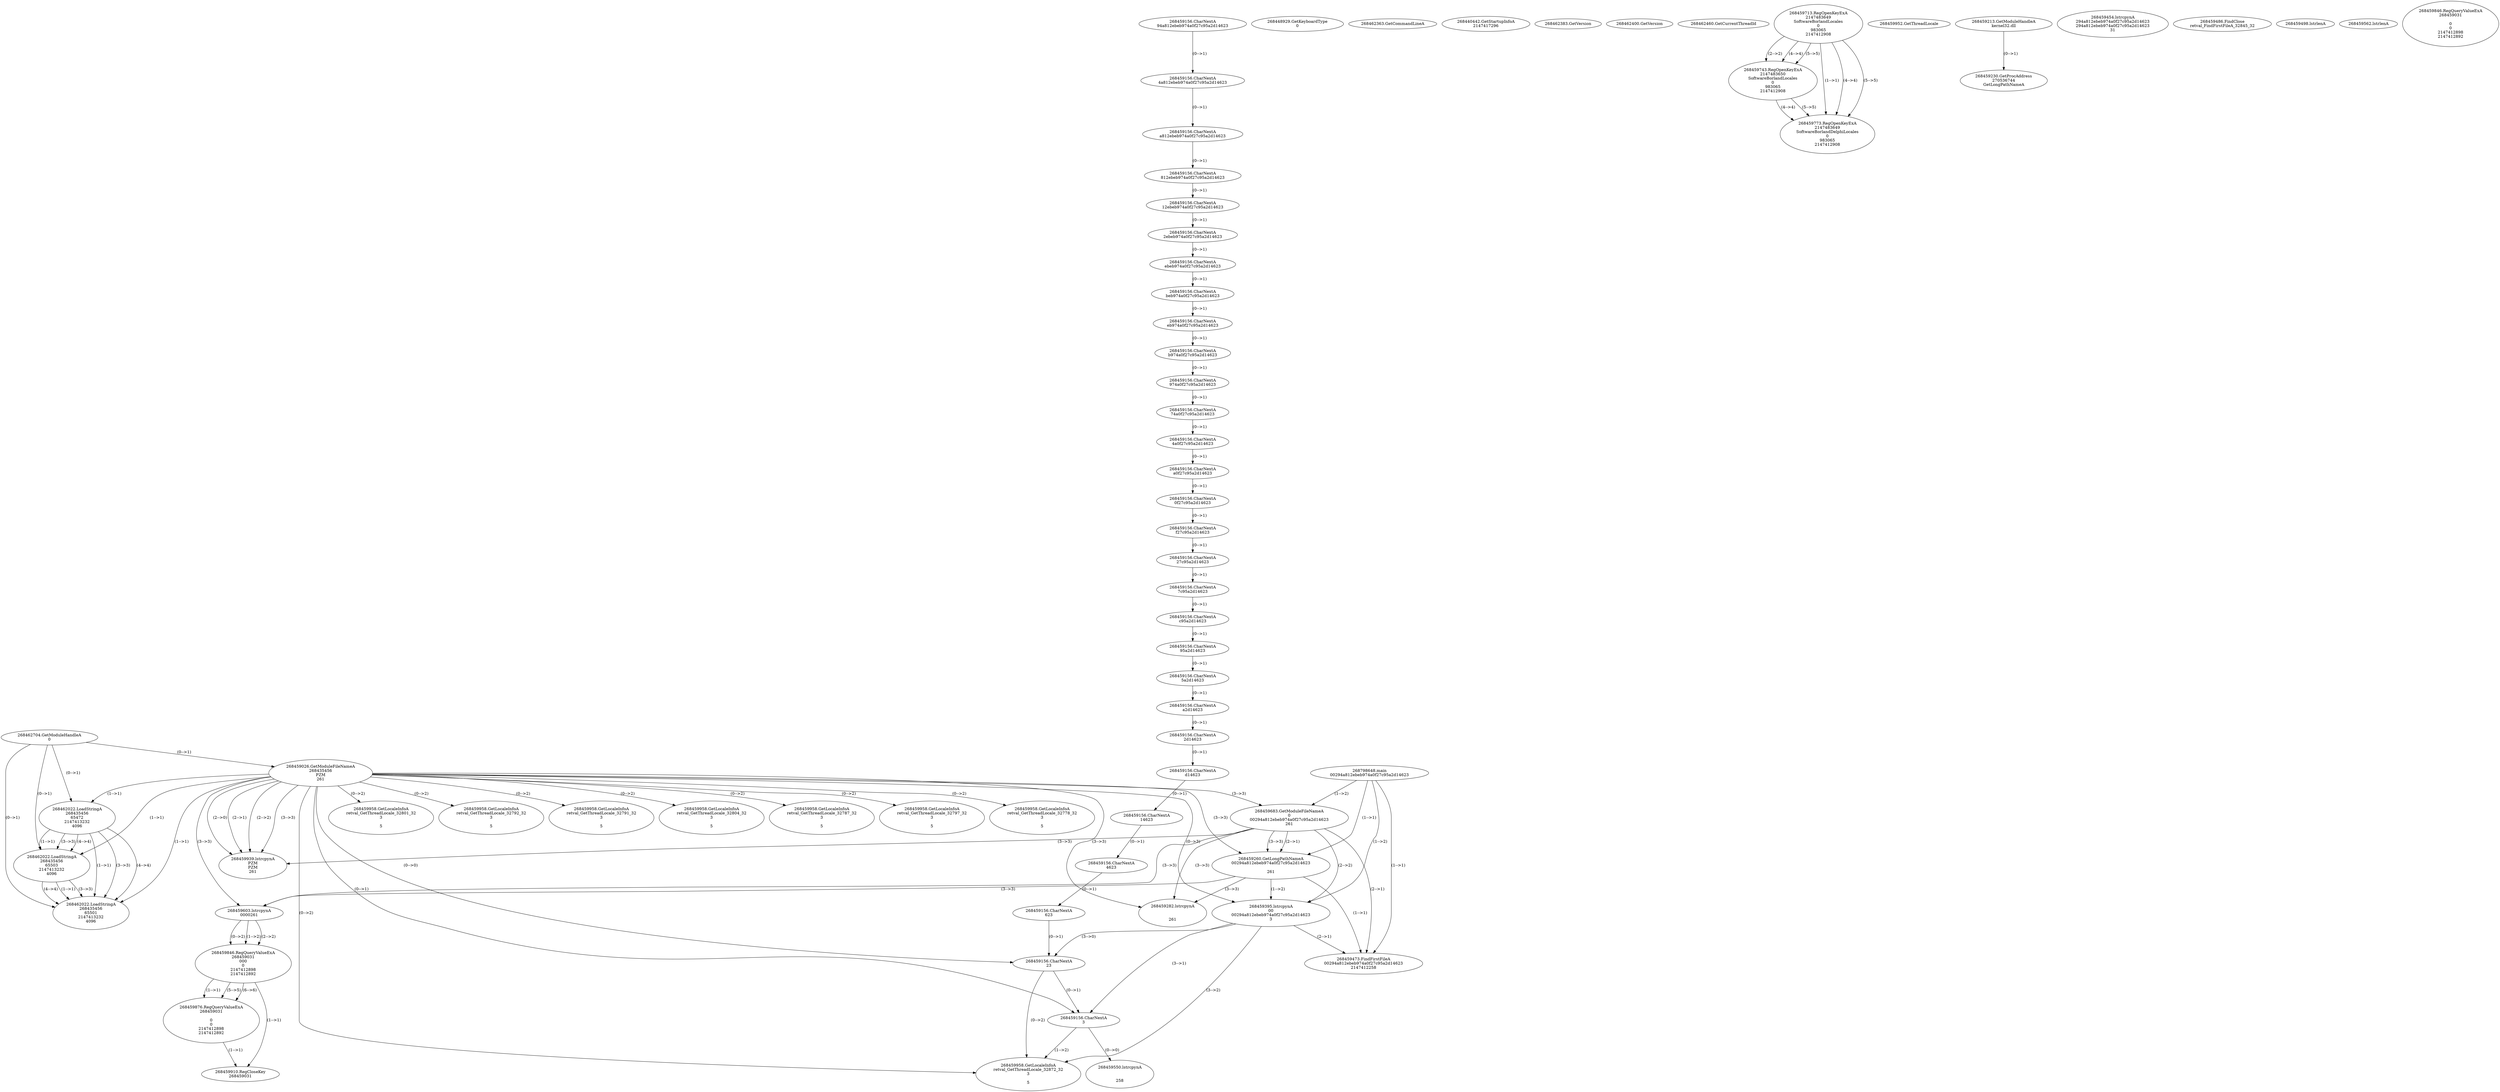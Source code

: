 // Global SCDG with merge call
digraph {
	0 [label="268798648.main
00294a812ebeb974a0f27c95a2d14623"]
	1 [label="268462704.GetModuleHandleA
0"]
	2 [label="268448929.GetKeyboardType
0"]
	3 [label="268462363.GetCommandLineA
"]
	4 [label="268440442.GetStartupInfoA
2147417296"]
	5 [label="268462383.GetVersion
"]
	6 [label="268462400.GetVersion
"]
	7 [label="268462460.GetCurrentThreadId
"]
	8 [label="268459026.GetModuleFileNameA
268435456
PZM
261"]
	1 -> 8 [label="(0-->1)"]
	9 [label="268459683.GetModuleFileNameA
0
00294a812ebeb974a0f27c95a2d14623
261"]
	0 -> 9 [label="(1-->2)"]
	8 -> 9 [label="(3-->3)"]
	10 [label="268459713.RegOpenKeyExA
2147483649
Software\Borland\Locales
0
983065
2147412908"]
	11 [label="268459743.RegOpenKeyExA
2147483650
Software\Borland\Locales
0
983065
2147412908"]
	10 -> 11 [label="(2-->2)"]
	10 -> 11 [label="(4-->4)"]
	10 -> 11 [label="(5-->5)"]
	12 [label="268459773.RegOpenKeyExA
2147483649
Software\Borland\Delphi\Locales
0
983065
2147412908"]
	10 -> 12 [label="(1-->1)"]
	10 -> 12 [label="(4-->4)"]
	11 -> 12 [label="(4-->4)"]
	10 -> 12 [label="(5-->5)"]
	11 -> 12 [label="(5-->5)"]
	13 [label="268459939.lstrcpynA
PZM
PZM
261"]
	8 -> 13 [label="(2-->1)"]
	8 -> 13 [label="(2-->2)"]
	8 -> 13 [label="(3-->3)"]
	9 -> 13 [label="(3-->3)"]
	8 -> 13 [label="(2-->0)"]
	14 [label="268459952.GetThreadLocale
"]
	15 [label="268459958.GetLocaleInfoA
retval_GetThreadLocale_32778_32
3

5"]
	8 -> 15 [label="(0-->2)"]
	16 [label="268462022.LoadStringA
268435456
65472
2147413232
4096"]
	1 -> 16 [label="(0-->1)"]
	8 -> 16 [label="(1-->1)"]
	17 [label="268462022.LoadStringA
268435456
65503
2147413232
4096"]
	1 -> 17 [label="(0-->1)"]
	8 -> 17 [label="(1-->1)"]
	16 -> 17 [label="(1-->1)"]
	16 -> 17 [label="(3-->3)"]
	16 -> 17 [label="(4-->4)"]
	18 [label="268462022.LoadStringA
268435456
65501
2147413232
4096"]
	1 -> 18 [label="(0-->1)"]
	8 -> 18 [label="(1-->1)"]
	16 -> 18 [label="(1-->1)"]
	17 -> 18 [label="(1-->1)"]
	16 -> 18 [label="(3-->3)"]
	17 -> 18 [label="(3-->3)"]
	16 -> 18 [label="(4-->4)"]
	17 -> 18 [label="(4-->4)"]
	19 [label="268459213.GetModuleHandleA
kernel32.dll"]
	20 [label="268459230.GetProcAddress
270536744
GetLongPathNameA"]
	19 -> 20 [label="(0-->1)"]
	21 [label="268459260.GetLongPathNameA
00294a812ebeb974a0f27c95a2d14623

261"]
	0 -> 21 [label="(1-->1)"]
	9 -> 21 [label="(2-->1)"]
	8 -> 21 [label="(3-->3)"]
	9 -> 21 [label="(3-->3)"]
	22 [label="268459395.lstrcpynA
00
00294a812ebeb974a0f27c95a2d14623
3"]
	0 -> 22 [label="(1-->2)"]
	9 -> 22 [label="(2-->2)"]
	21 -> 22 [label="(1-->2)"]
	8 -> 22 [label="(0-->3)"]
	23 [label="268459156.CharNextA
94a812ebeb974a0f27c95a2d14623"]
	24 [label="268459156.CharNextA
4a812ebeb974a0f27c95a2d14623"]
	23 -> 24 [label="(0-->1)"]
	25 [label="268459156.CharNextA
a812ebeb974a0f27c95a2d14623"]
	24 -> 25 [label="(0-->1)"]
	26 [label="268459156.CharNextA
812ebeb974a0f27c95a2d14623"]
	25 -> 26 [label="(0-->1)"]
	27 [label="268459156.CharNextA
12ebeb974a0f27c95a2d14623"]
	26 -> 27 [label="(0-->1)"]
	28 [label="268459156.CharNextA
2ebeb974a0f27c95a2d14623"]
	27 -> 28 [label="(0-->1)"]
	29 [label="268459156.CharNextA
ebeb974a0f27c95a2d14623"]
	28 -> 29 [label="(0-->1)"]
	30 [label="268459156.CharNextA
beb974a0f27c95a2d14623"]
	29 -> 30 [label="(0-->1)"]
	31 [label="268459156.CharNextA
eb974a0f27c95a2d14623"]
	30 -> 31 [label="(0-->1)"]
	32 [label="268459156.CharNextA
b974a0f27c95a2d14623"]
	31 -> 32 [label="(0-->1)"]
	33 [label="268459156.CharNextA
974a0f27c95a2d14623"]
	32 -> 33 [label="(0-->1)"]
	34 [label="268459156.CharNextA
74a0f27c95a2d14623"]
	33 -> 34 [label="(0-->1)"]
	35 [label="268459156.CharNextA
4a0f27c95a2d14623"]
	34 -> 35 [label="(0-->1)"]
	36 [label="268459156.CharNextA
a0f27c95a2d14623"]
	35 -> 36 [label="(0-->1)"]
	37 [label="268459156.CharNextA
0f27c95a2d14623"]
	36 -> 37 [label="(0-->1)"]
	38 [label="268459156.CharNextA
f27c95a2d14623"]
	37 -> 38 [label="(0-->1)"]
	39 [label="268459156.CharNextA
27c95a2d14623"]
	38 -> 39 [label="(0-->1)"]
	40 [label="268459156.CharNextA
7c95a2d14623"]
	39 -> 40 [label="(0-->1)"]
	41 [label="268459156.CharNextA
c95a2d14623"]
	40 -> 41 [label="(0-->1)"]
	42 [label="268459156.CharNextA
95a2d14623"]
	41 -> 42 [label="(0-->1)"]
	43 [label="268459156.CharNextA
5a2d14623"]
	42 -> 43 [label="(0-->1)"]
	44 [label="268459156.CharNextA
a2d14623"]
	43 -> 44 [label="(0-->1)"]
	45 [label="268459156.CharNextA
2d14623"]
	44 -> 45 [label="(0-->1)"]
	46 [label="268459156.CharNextA
d14623"]
	45 -> 46 [label="(0-->1)"]
	47 [label="268459156.CharNextA
14623"]
	46 -> 47 [label="(0-->1)"]
	48 [label="268459156.CharNextA
4623"]
	47 -> 48 [label="(0-->1)"]
	49 [label="268459156.CharNextA
623"]
	48 -> 49 [label="(0-->1)"]
	50 [label="268459156.CharNextA
23"]
	49 -> 50 [label="(0-->1)"]
	8 -> 50 [label="(0-->0)"]
	22 -> 50 [label="(3-->0)"]
	51 [label="268459156.CharNextA
3"]
	8 -> 51 [label="(0-->1)"]
	22 -> 51 [label="(3-->1)"]
	50 -> 51 [label="(0-->1)"]
	52 [label="268459454.lstrcpynA
294a812ebeb974a0f27c95a2d14623
294a812ebeb974a0f27c95a2d14623
31"]
	53 [label="268459473.FindFirstFileA
00294a812ebeb974a0f27c95a2d14623
2147412258"]
	0 -> 53 [label="(1-->1)"]
	9 -> 53 [label="(2-->1)"]
	21 -> 53 [label="(1-->1)"]
	22 -> 53 [label="(2-->1)"]
	54 [label="268459486.FindClose
retval_FindFirstFileA_32845_32"]
	55 [label="268459498.lstrlenA
"]
	56 [label="268459550.lstrcpynA


258"]
	51 -> 56 [label="(0-->0)"]
	57 [label="268459562.lstrlenA
"]
	58 [label="268459603.lstrcpynA
00\
00\
261"]
	8 -> 58 [label="(3-->3)"]
	9 -> 58 [label="(3-->3)"]
	21 -> 58 [label="(3-->3)"]
	59 [label="268459846.RegQueryValueExA
268459031
00\
0
0
2147412898
2147412892"]
	58 -> 59 [label="(1-->2)"]
	58 -> 59 [label="(2-->2)"]
	58 -> 59 [label="(0-->2)"]
	60 [label="268459876.RegQueryValueExA
268459031

0
0
2147412898
2147412892"]
	59 -> 60 [label="(1-->1)"]
	59 -> 60 [label="(5-->5)"]
	59 -> 60 [label="(6-->6)"]
	61 [label="268459910.RegCloseKey
268459031"]
	59 -> 61 [label="(1-->1)"]
	60 -> 61 [label="(1-->1)"]
	62 [label="268459958.GetLocaleInfoA
retval_GetThreadLocale_32872_32
3

5"]
	8 -> 62 [label="(0-->2)"]
	22 -> 62 [label="(3-->2)"]
	50 -> 62 [label="(0-->2)"]
	51 -> 62 [label="(1-->2)"]
	63 [label="268459282.lstrcpynA


261"]
	8 -> 63 [label="(3-->3)"]
	9 -> 63 [label="(3-->3)"]
	21 -> 63 [label="(3-->3)"]
	64 [label="268459846.RegQueryValueExA
268459031

0
0
2147412898
2147412892"]
	65 [label="268459958.GetLocaleInfoA
retval_GetThreadLocale_32801_32
3

5"]
	8 -> 65 [label="(0-->2)"]
	66 [label="268459958.GetLocaleInfoA
retval_GetThreadLocale_32792_32
3

5"]
	8 -> 66 [label="(0-->2)"]
	67 [label="268459958.GetLocaleInfoA
retval_GetThreadLocale_32791_32
3

5"]
	8 -> 67 [label="(0-->2)"]
	68 [label="268459958.GetLocaleInfoA
retval_GetThreadLocale_32804_32
3

5"]
	8 -> 68 [label="(0-->2)"]
	69 [label="268459958.GetLocaleInfoA
retval_GetThreadLocale_32787_32
3

5"]
	8 -> 69 [label="(0-->2)"]
	70 [label="268459958.GetLocaleInfoA
retval_GetThreadLocale_32797_32
3

5"]
	8 -> 70 [label="(0-->2)"]
}
